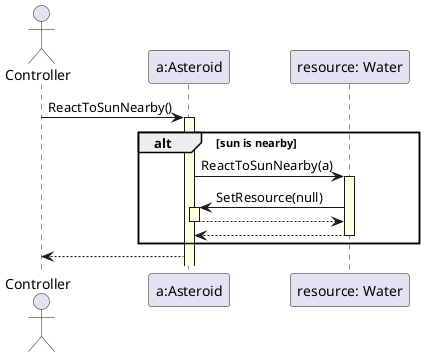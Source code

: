 @startuml Water evaporates

skinparam SequenceLifeLineBackgroundColor LightYellow

actor Controller as controller
participant "a:Asteroid" as a
participant "resource: Water" as res


controller -> a ++ :ReactToSunNearby()
alt sun is nearby
    a -> res ++: ReactToSunNearby(a)
    res -> a ++: SetResource(null)
    a --> res --
    res --> a --
end
a --> controller

@enduml